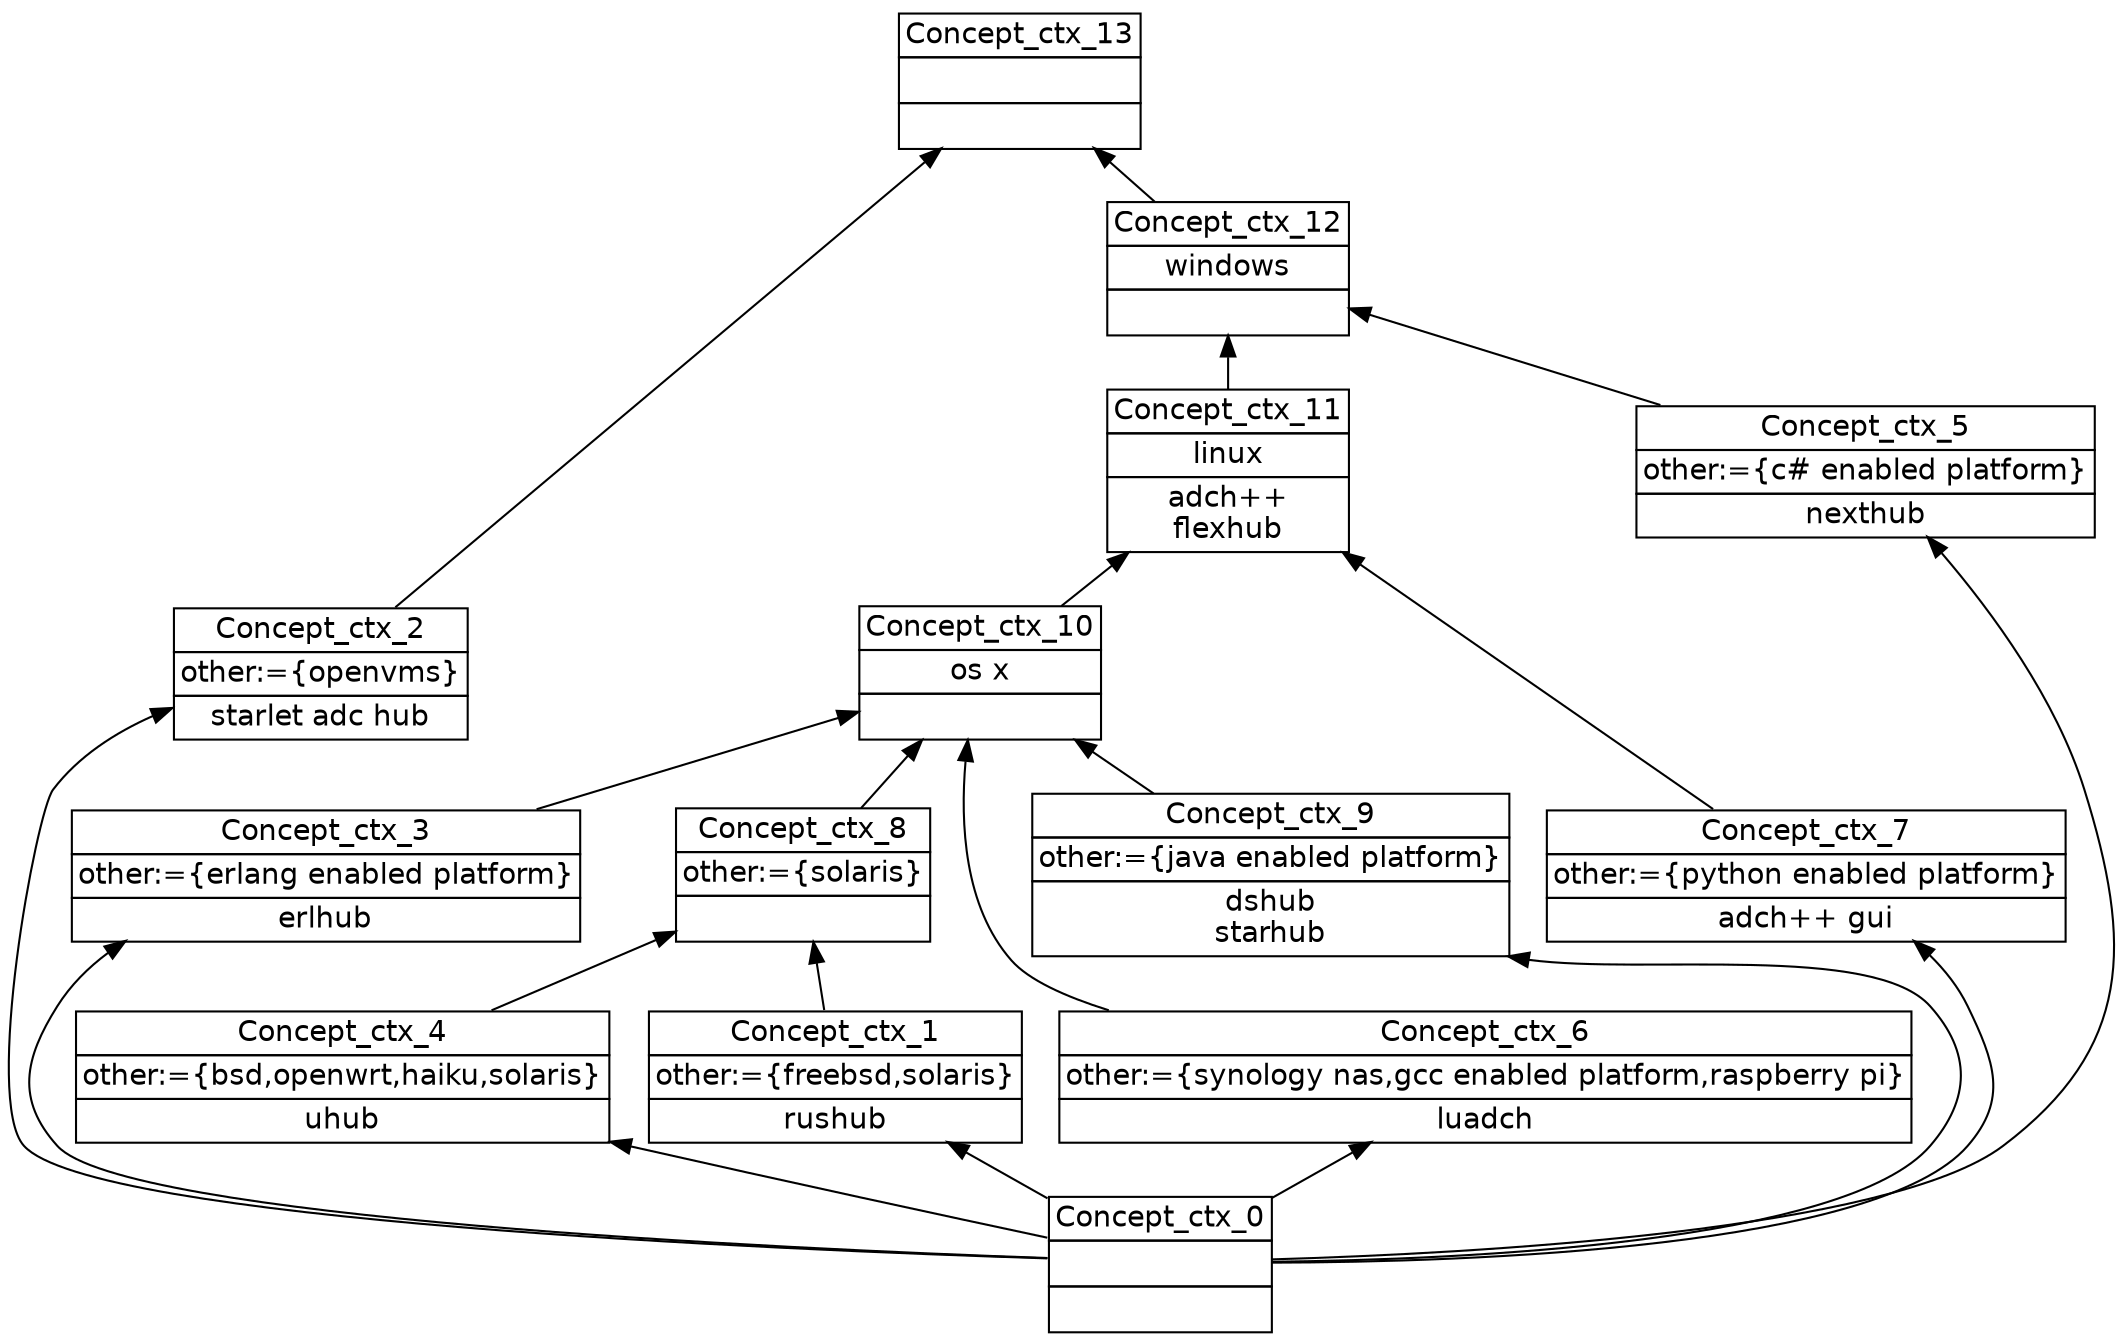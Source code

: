 digraph G { 
	rankdir=BT;
	margin=0;
	node [margin="0.03,0.03",fontname="DejaVu Sans"];
	ranksep=0.3;
	nodesep=0.2;
//graph[label="name:ctx,concept number:14,object number:11,attribute number:12"
14 [shape=none,label=<<table border="0" cellborder="1" cellspacing="0" port="p"><tr><td>Concept_ctx_13</td></tr><tr><td><br/></td></tr><tr><td><br/></td></tr></table>>];
15 [shape=none,label=<<table border="0" cellborder="1" cellspacing="0" port="p"><tr><td>Concept_ctx_12</td></tr><tr><td>windows<br/></td></tr><tr><td><br/></td></tr></table>>];
16 [shape=none,label=<<table border="0" cellborder="1" cellspacing="0" port="p"><tr><td>Concept_ctx_11</td></tr><tr><td>linux<br/></td></tr><tr><td>adch++<br/>flexhub<br/></td></tr></table>>];
17 [shape=none,label=<<table border="0" cellborder="1" cellspacing="0" port="p"><tr><td>Concept_ctx_10</td></tr><tr><td>os x<br/></td></tr><tr><td><br/></td></tr></table>>];
18 [shape=none,label=<<table border="0" cellborder="1" cellspacing="0" port="p"><tr><td>Concept_ctx_9</td></tr><tr><td>other:={java enabled platform}<br/></td></tr><tr><td>dshub<br/>starhub<br/></td></tr></table>>];
19 [shape=none,label=<<table border="0" cellborder="1" cellspacing="0" port="p"><tr><td>Concept_ctx_0</td></tr><tr><td><br/></td></tr><tr><td><br/></td></tr></table>>];
20 [shape=none,label=<<table border="0" cellborder="1" cellspacing="0" port="p"><tr><td>Concept_ctx_2</td></tr><tr><td>other:={openvms}<br/></td></tr><tr><td>starlet adc hub<br/></td></tr></table>>];
21 [shape=none,label=<<table border="0" cellborder="1" cellspacing="0" port="p"><tr><td>Concept_ctx_7</td></tr><tr><td>other:={python enabled platform}<br/></td></tr><tr><td>adch++ gui<br/></td></tr></table>>];
22 [shape=none,label=<<table border="0" cellborder="1" cellspacing="0" port="p"><tr><td>Concept_ctx_5</td></tr><tr><td>other:={c# enabled platform}<br/></td></tr><tr><td>nexthub<br/></td></tr></table>>];
23 [shape=none,label=<<table border="0" cellborder="1" cellspacing="0" port="p"><tr><td>Concept_ctx_3</td></tr><tr><td>other:={erlang enabled platform}<br/></td></tr><tr><td>erlhub<br/></td></tr></table>>];
24 [shape=none,label=<<table border="0" cellborder="1" cellspacing="0" port="p"><tr><td>Concept_ctx_8</td></tr><tr><td>other:={solaris}<br/></td></tr><tr><td><br/></td></tr></table>>];
25 [shape=none,label=<<table border="0" cellborder="1" cellspacing="0" port="p"><tr><td>Concept_ctx_1</td></tr><tr><td>other:={freebsd,solaris}<br/></td></tr><tr><td>rushub<br/></td></tr></table>>];
26 [shape=none,label=<<table border="0" cellborder="1" cellspacing="0" port="p"><tr><td>Concept_ctx_6</td></tr><tr><td>other:={synology nas,gcc enabled platform,raspberry pi}<br/></td></tr><tr><td>luadch<br/></td></tr></table>>];
27 [shape=none,label=<<table border="0" cellborder="1" cellspacing="0" port="p"><tr><td>Concept_ctx_4</td></tr><tr><td>other:={bsd,openwrt,haiku,solaris}<br/></td></tr><tr><td>uhub<br/></td></tr></table>>];
	15:p -> 14:p
	20:p -> 14:p
	16:p -> 15:p
	22:p -> 15:p
	21:p -> 16:p
	17:p -> 16:p
	23:p -> 17:p
	24:p -> 17:p
	26:p -> 17:p
	18:p -> 17:p
	19:p -> 18:p
	19:p -> 20:p
	19:p -> 21:p
	19:p -> 22:p
	19:p -> 23:p
	25:p -> 24:p
	27:p -> 24:p
	19:p -> 25:p
	19:p -> 26:p
	19:p -> 27:p
}